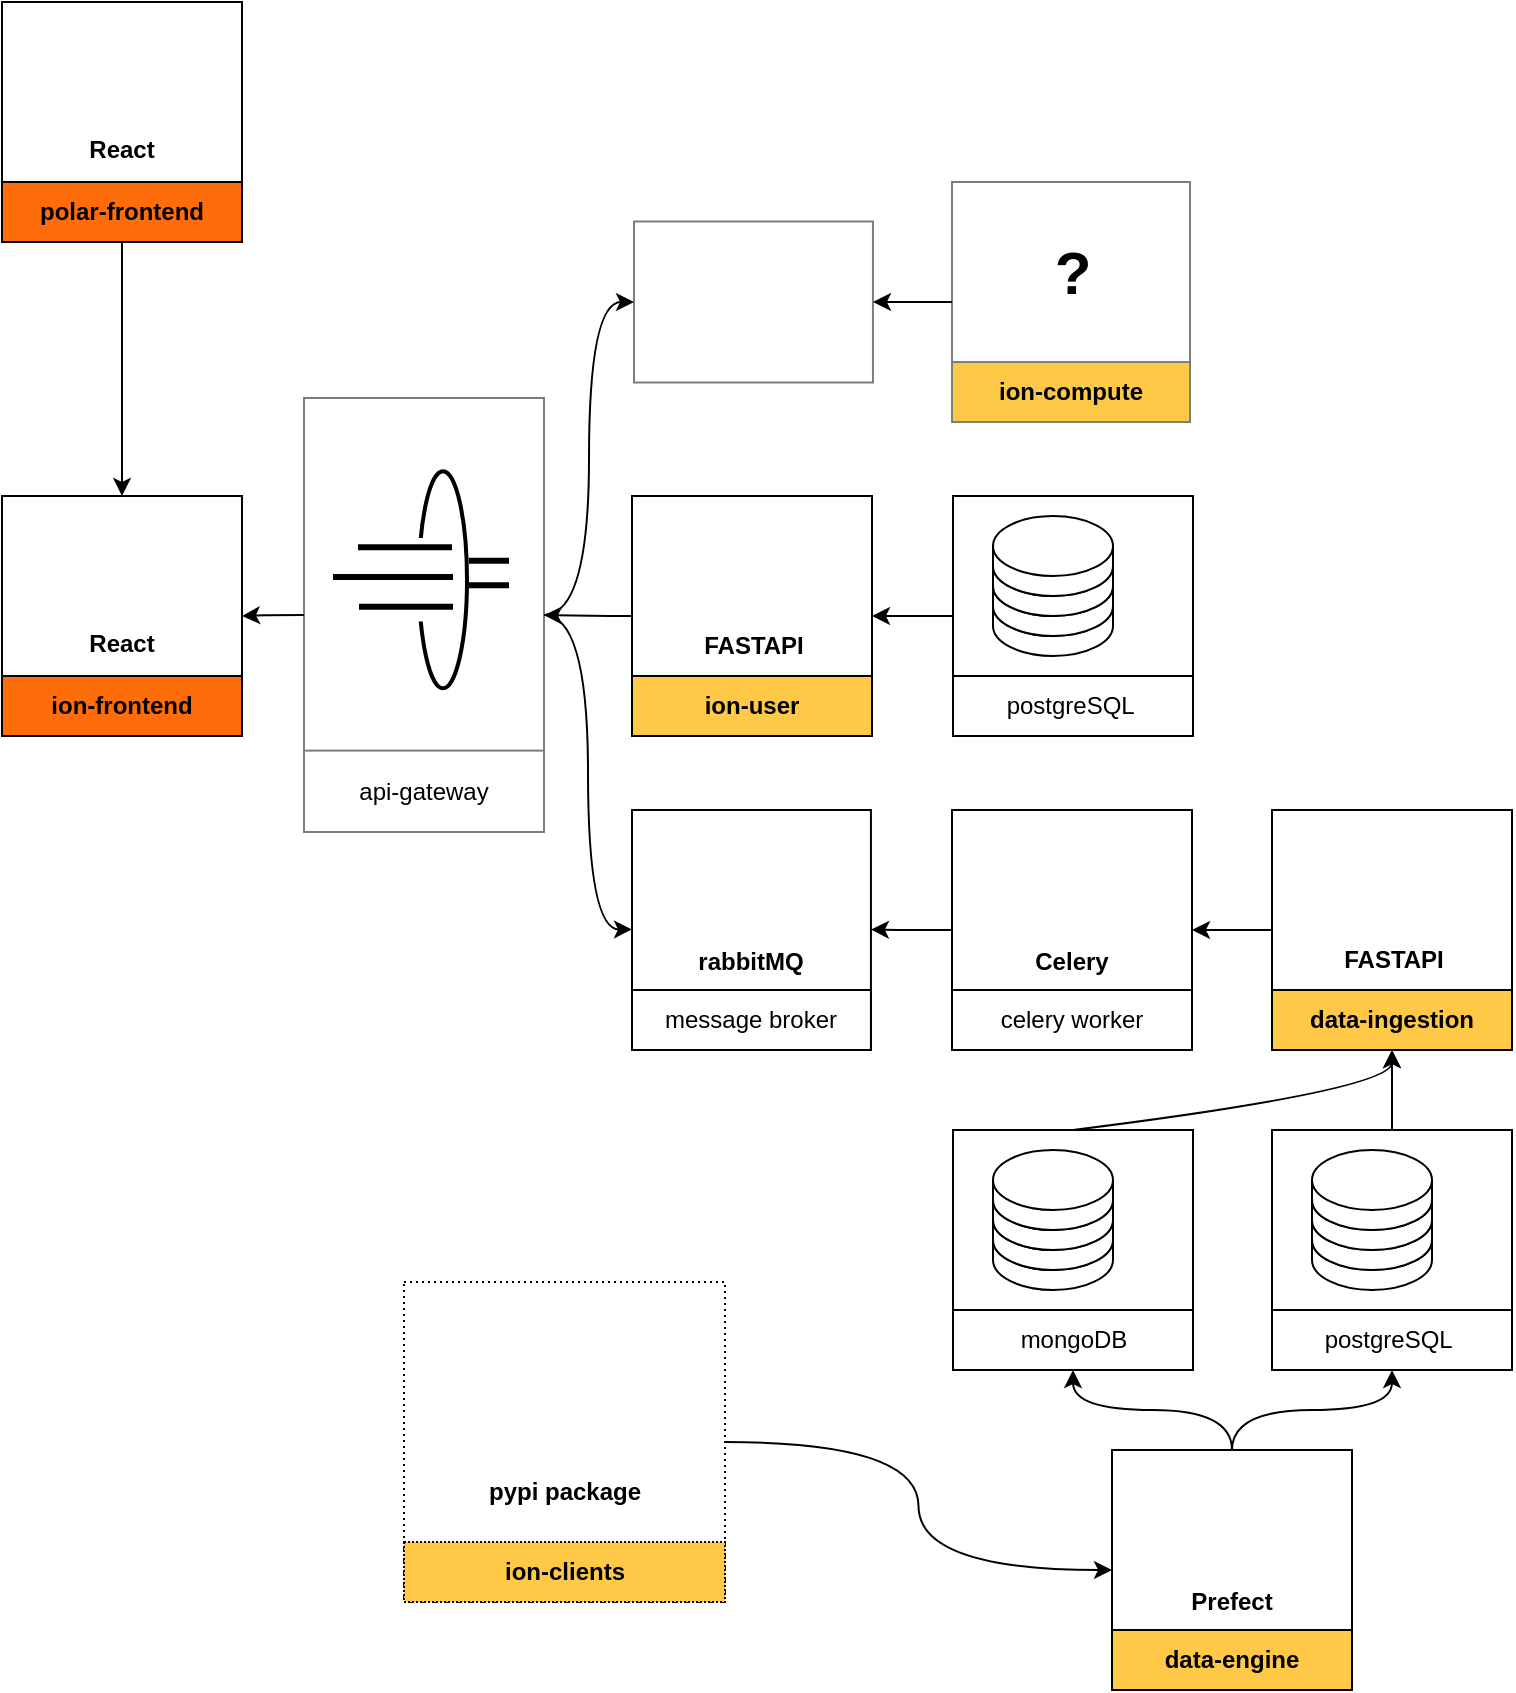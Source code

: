 <mxfile version="20.8.21" type="device"><diagram id="ExhYxQzAcuOy9JHTL2ED" name="Page-1"><mxGraphModel dx="-1572" dy="616" grid="1" gridSize="10" guides="1" tooltips="1" connect="1" arrows="1" fold="1" page="1" pageScale="1" pageWidth="827" pageHeight="1169" math="0" shadow="0"><root><mxCell id="0"/><mxCell id="1" parent="0"/><mxCell id="PHPO2o-kH9OnLnHtMdVv-3" value="" style="rounded=0;whiteSpace=wrap;html=1;strokeColor=#7D7D7D;" vertex="1" parent="1"><mxGeometry x="2835" y="229.75" width="119.48" height="80.5" as="geometry"/></mxCell><mxCell id="a53ZNoNg1YWxC0AJf83k-15" value="" style="group" parent="1" vertex="1" connectable="0"><mxGeometry x="2994.5" y="367" width="120" height="120" as="geometry"/></mxCell><mxCell id="a53ZNoNg1YWxC0AJf83k-16" value="" style="whiteSpace=wrap;html=1;aspect=fixed;strokeColor=#000000;" parent="a53ZNoNg1YWxC0AJf83k-15" vertex="1"><mxGeometry width="120" height="120" as="geometry"/></mxCell><mxCell id="a53ZNoNg1YWxC0AJf83k-17" value="" style="rounded=0;whiteSpace=wrap;html=1;strokeColor=#000000;" parent="a53ZNoNg1YWxC0AJf83k-15" vertex="1"><mxGeometry width="120" height="90" as="geometry"/></mxCell><mxCell id="a53ZNoNg1YWxC0AJf83k-18" value="" style="shape=cylinder3;whiteSpace=wrap;html=1;boundedLbl=1;backgroundOutline=1;size=15;" parent="a53ZNoNg1YWxC0AJf83k-15" vertex="1"><mxGeometry x="20" y="40" width="60" height="40" as="geometry"/></mxCell><mxCell id="a53ZNoNg1YWxC0AJf83k-19" value="" style="shape=cylinder3;whiteSpace=wrap;html=1;boundedLbl=1;backgroundOutline=1;size=15;" parent="a53ZNoNg1YWxC0AJf83k-15" vertex="1"><mxGeometry x="20" y="30" width="60" height="40" as="geometry"/></mxCell><mxCell id="a53ZNoNg1YWxC0AJf83k-20" value="" style="shape=cylinder3;whiteSpace=wrap;html=1;boundedLbl=1;backgroundOutline=1;size=15;" parent="a53ZNoNg1YWxC0AJf83k-15" vertex="1"><mxGeometry x="20" y="20" width="60" height="40" as="geometry"/></mxCell><mxCell id="a53ZNoNg1YWxC0AJf83k-21" value="" style="shape=cylinder3;whiteSpace=wrap;html=1;boundedLbl=1;backgroundOutline=1;size=15;" parent="a53ZNoNg1YWxC0AJf83k-15" vertex="1"><mxGeometry x="20" y="10" width="60" height="40" as="geometry"/></mxCell><mxCell id="a53ZNoNg1YWxC0AJf83k-22" value="" style="shape=image;verticalLabelPosition=bottom;labelBackgroundColor=default;verticalAlign=top;aspect=fixed;imageAspect=0;image=https://upload.wikimedia.org/wikipedia/commons/2/29/Postgresql_elephant.svg;" parent="a53ZNoNg1YWxC0AJf83k-15" vertex="1"><mxGeometry x="56.5" y="35" width="48.46" height="50" as="geometry"/></mxCell><mxCell id="a53ZNoNg1YWxC0AJf83k-23" value="&lt;span style=&quot;font-weight: normal;&quot;&gt;postgreSQL&amp;nbsp;&lt;/span&gt;" style="text;html=1;strokeColor=none;fillColor=none;align=center;verticalAlign=middle;whiteSpace=wrap;rounded=0;fontStyle=1" parent="a53ZNoNg1YWxC0AJf83k-15" vertex="1"><mxGeometry y="90" width="120" height="30" as="geometry"/></mxCell><mxCell id="a53ZNoNg1YWxC0AJf83k-24" value="" style="shape=image;verticalLabelPosition=bottom;labelBackgroundColor=default;verticalAlign=top;aspect=fixed;imageAspect=0;image=https://cdn.thenewstack.io/media/2014/04/homepage-docker-logo.png;" parent="a53ZNoNg1YWxC0AJf83k-15" vertex="1"><mxGeometry x="86.5" y="3" width="30.5" height="25.24" as="geometry"/></mxCell><mxCell id="-zPoC6QKQFAVpqKAOt8C-34" value="" style="group" parent="1" vertex="1" connectable="0"><mxGeometry x="2519" y="367" width="120" height="120" as="geometry"/></mxCell><mxCell id="-zPoC6QKQFAVpqKAOt8C-35" value="" style="whiteSpace=wrap;html=1;aspect=fixed;strokeColor=#000000;container=0;" parent="-zPoC6QKQFAVpqKAOt8C-34" vertex="1"><mxGeometry width="120" height="120" as="geometry"/></mxCell><mxCell id="-zPoC6QKQFAVpqKAOt8C-36" value="&lt;b&gt;React&lt;/b&gt;" style="text;html=1;strokeColor=none;fillColor=none;align=center;verticalAlign=middle;whiteSpace=wrap;rounded=0;container=0;" parent="-zPoC6QKQFAVpqKAOt8C-34" vertex="1"><mxGeometry y="59" width="120" height="30" as="geometry"/></mxCell><mxCell id="-zPoC6QKQFAVpqKAOt8C-37" value="&lt;b&gt;ion-frontend&lt;/b&gt;" style="rounded=0;whiteSpace=wrap;html=1;strokeColor=#000000;container=0;fillColor=#FF6C0A;" parent="-zPoC6QKQFAVpqKAOt8C-34" vertex="1"><mxGeometry y="90" width="120" height="30" as="geometry"/></mxCell><mxCell id="-zPoC6QKQFAVpqKAOt8C-38" value="" style="shape=image;verticalLabelPosition=bottom;labelBackgroundColor=default;verticalAlign=top;aspect=fixed;imageAspect=0;image=https://upload.wikimedia.org/wikipedia/commons/thumb/a/a7/React-icon.svg/2300px-React-icon.svg.png;container=0;" parent="-zPoC6QKQFAVpqKAOt8C-34" vertex="1"><mxGeometry x="33" y="17" width="53.02" height="46.08" as="geometry"/></mxCell><mxCell id="-zPoC6QKQFAVpqKAOt8C-39" value="" style="shape=image;verticalLabelPosition=bottom;labelBackgroundColor=default;verticalAlign=top;aspect=fixed;imageAspect=0;image=https://cdn.thenewstack.io/media/2014/04/homepage-docker-logo.png;" parent="-zPoC6QKQFAVpqKAOt8C-34" vertex="1"><mxGeometry x="86.5" y="3" width="30.5" height="25.24" as="geometry"/></mxCell><mxCell id="-zPoC6QKQFAVpqKAOt8C-40" value="" style="shape=image;verticalLabelPosition=bottom;labelBackgroundColor=default;verticalAlign=top;aspect=fixed;imageAspect=0;image=https://cdn-icons-png.flaticon.com/512/5968/5968381.png;" parent="-zPoC6QKQFAVpqKAOt8C-34" vertex="1"><mxGeometry x="3" y="3" width="26.38" height="26.38" as="geometry"/></mxCell><mxCell id="-zPoC6QKQFAVpqKAOt8C-41" value="" style="group;fontStyle=1" parent="1" vertex="1" connectable="0"><mxGeometry x="2670" y="318" width="120" height="217" as="geometry"/></mxCell><mxCell id="-zPoC6QKQFAVpqKAOt8C-42" value="" style="rounded=0;whiteSpace=wrap;html=1;strokeColor=#7D7D7D;" parent="-zPoC6QKQFAVpqKAOt8C-41" vertex="1"><mxGeometry width="120" height="217" as="geometry"/></mxCell><mxCell id="-zPoC6QKQFAVpqKAOt8C-43" value="" style="group" parent="-zPoC6QKQFAVpqKAOt8C-41" vertex="1" connectable="0"><mxGeometry x="14.5" y="36.619" width="88" height="108.5" as="geometry"/></mxCell><mxCell id="-zPoC6QKQFAVpqKAOt8C-44" value="" style="ellipse;whiteSpace=wrap;html=1;strokeColor=#000000;strokeWidth=2;" parent="-zPoC6QKQFAVpqKAOt8C-43" vertex="1"><mxGeometry x="43" width="24" height="108.5" as="geometry"/></mxCell><mxCell id="-zPoC6QKQFAVpqKAOt8C-45" value="" style="rounded=0;whiteSpace=wrap;html=1;strokeColor=#FFFFFF;" parent="-zPoC6QKQFAVpqKAOt8C-43" vertex="1"><mxGeometry x="41" y="33.906" width="10" height="40.688" as="geometry"/></mxCell><mxCell id="-zPoC6QKQFAVpqKAOt8C-46" value="" style="endArrow=none;html=1;strokeWidth=3;curved=1;" parent="-zPoC6QKQFAVpqKAOt8C-43" edge="1"><mxGeometry width="50" height="50" relative="1" as="geometry"><mxPoint x="12.5" y="37.975" as="sourcePoint"/><mxPoint x="59.5" y="37.975" as="targetPoint"/></mxGeometry></mxCell><mxCell id="-zPoC6QKQFAVpqKAOt8C-47" value="" style="endArrow=none;html=1;strokeWidth=3;curved=1;" parent="-zPoC6QKQFAVpqKAOt8C-43" edge="1"><mxGeometry width="50" height="50" relative="1" as="geometry"><mxPoint y="52.894" as="sourcePoint"/><mxPoint x="60" y="52.894" as="targetPoint"/></mxGeometry></mxCell><mxCell id="-zPoC6QKQFAVpqKAOt8C-48" value="" style="endArrow=none;html=1;strokeWidth=3;curved=1;" parent="-zPoC6QKQFAVpqKAOt8C-43" edge="1"><mxGeometry width="50" height="50" relative="1" as="geometry"><mxPoint x="13" y="67.812" as="sourcePoint"/><mxPoint x="60" y="67.812" as="targetPoint"/></mxGeometry></mxCell><mxCell id="-zPoC6QKQFAVpqKAOt8C-49" value="" style="endArrow=none;html=1;strokeWidth=3;curved=1;" parent="-zPoC6QKQFAVpqKAOt8C-43" edge="1"><mxGeometry width="50" height="50" relative="1" as="geometry"><mxPoint x="68" y="44.756" as="sourcePoint"/><mxPoint x="88" y="44.756" as="targetPoint"/></mxGeometry></mxCell><mxCell id="-zPoC6QKQFAVpqKAOt8C-50" value="" style="endArrow=none;html=1;strokeWidth=3;curved=1;" parent="-zPoC6QKQFAVpqKAOt8C-43" edge="1"><mxGeometry width="50" height="50" relative="1" as="geometry"><mxPoint x="68" y="56.962" as="sourcePoint"/><mxPoint x="88" y="56.962" as="targetPoint"/></mxGeometry></mxCell><mxCell id="-zPoC6QKQFAVpqKAOt8C-51" value="&lt;span style=&quot;font-weight: normal;&quot;&gt;api-gateway&lt;/span&gt;" style="rounded=0;whiteSpace=wrap;html=1;strokeColor=#7D7D7D;strokeWidth=1;fontStyle=1" parent="-zPoC6QKQFAVpqKAOt8C-41" vertex="1"><mxGeometry y="176.312" width="120" height="40.688" as="geometry"/></mxCell><mxCell id="-zPoC6QKQFAVpqKAOt8C-52" value="" style="group" parent="1" vertex="1" connectable="0"><mxGeometry x="3074" y="844" width="120" height="120" as="geometry"/></mxCell><mxCell id="-zPoC6QKQFAVpqKAOt8C-53" value="" style="whiteSpace=wrap;html=1;aspect=fixed;strokeColor=#000000;" parent="-zPoC6QKQFAVpqKAOt8C-52" vertex="1"><mxGeometry width="120" height="120" as="geometry"/></mxCell><mxCell id="-zPoC6QKQFAVpqKAOt8C-54" value="" style="shape=image;verticalLabelPosition=bottom;labelBackgroundColor=default;verticalAlign=top;aspect=fixed;imageAspect=0;image=https://cdn.cookielaw.org/logos/06aed6f4-2a95-4ea3-830f-8a58d00e95f3/a5bbb6a9-9eda-4337-911d-748d3ba8de00/e6a6f399-c126-472d-8dcb-721200063fe9/prefect-logo-gradient-navy.png;clipPath=inset(0% 83.33% 0% 0%);" parent="-zPoC6QKQFAVpqKAOt8C-52" vertex="1"><mxGeometry x="44.44" y="14.09" width="31.11" height="47.91" as="geometry"/></mxCell><mxCell id="-zPoC6QKQFAVpqKAOt8C-55" value="&lt;b&gt;Prefect&lt;/b&gt;" style="text;html=1;strokeColor=none;fillColor=none;align=center;verticalAlign=middle;whiteSpace=wrap;rounded=0;" parent="-zPoC6QKQFAVpqKAOt8C-52" vertex="1"><mxGeometry y="61" width="120" height="30" as="geometry"/></mxCell><mxCell id="-zPoC6QKQFAVpqKAOt8C-56" value="&lt;b&gt;data-engine&lt;/b&gt;" style="rounded=0;whiteSpace=wrap;html=1;strokeColor=#000000;fillColor=#FFC847;" parent="-zPoC6QKQFAVpqKAOt8C-52" vertex="1"><mxGeometry y="90" width="120" height="30" as="geometry"/></mxCell><mxCell id="-zPoC6QKQFAVpqKAOt8C-57" value="" style="shape=image;verticalLabelPosition=bottom;labelBackgroundColor=default;verticalAlign=top;aspect=fixed;imageAspect=0;image=https://cdn.thenewstack.io/media/2014/04/homepage-docker-logo.png;" parent="-zPoC6QKQFAVpqKAOt8C-52" vertex="1"><mxGeometry x="87.5" y="2" width="30.5" height="25.24" as="geometry"/></mxCell><mxCell id="-zPoC6QKQFAVpqKAOt8C-58" value="" style="shape=image;verticalLabelPosition=bottom;labelBackgroundColor=default;verticalAlign=top;aspect=fixed;imageAspect=0;image=https://cdn3.iconfinder.com/data/icons/logos-and-brands-adobe/512/267_Python-512.png;" parent="-zPoC6QKQFAVpqKAOt8C-52" vertex="1"><mxGeometry x="3" y="3" width="30" height="30" as="geometry"/></mxCell><mxCell id="-zPoC6QKQFAVpqKAOt8C-83" value="" style="group;fillColor=#CAAEF5;fontColor=#333333;strokeColor=#666666;" parent="1" vertex="1" connectable="0"><mxGeometry x="2994" y="524" width="120" height="120" as="geometry"/></mxCell><mxCell id="-zPoC6QKQFAVpqKAOt8C-84" value="" style="whiteSpace=wrap;html=1;aspect=fixed;strokeColor=#000000;" parent="-zPoC6QKQFAVpqKAOt8C-83" vertex="1"><mxGeometry width="120" height="120" as="geometry"/></mxCell><mxCell id="-zPoC6QKQFAVpqKAOt8C-85" value="&lt;b&gt;Celery&lt;/b&gt;" style="text;html=1;strokeColor=none;fillColor=none;align=center;verticalAlign=middle;whiteSpace=wrap;rounded=0;" parent="-zPoC6QKQFAVpqKAOt8C-83" vertex="1"><mxGeometry y="61" width="120" height="30" as="geometry"/></mxCell><mxCell id="-zPoC6QKQFAVpqKAOt8C-86" value="celery worker" style="rounded=0;whiteSpace=wrap;html=1;strokeColor=#000000;" parent="-zPoC6QKQFAVpqKAOt8C-83" vertex="1"><mxGeometry y="90" width="120" height="30" as="geometry"/></mxCell><mxCell id="-zPoC6QKQFAVpqKAOt8C-87" value="" style="shape=image;verticalLabelPosition=bottom;labelBackgroundColor=default;verticalAlign=top;aspect=fixed;imageAspect=0;image=https://upload.wikimedia.org/wikipedia/commons/1/19/Celery_logo.png;" parent="-zPoC6QKQFAVpqKAOt8C-83" vertex="1"><mxGeometry x="20" width="80" height="80" as="geometry"/></mxCell><mxCell id="-zPoC6QKQFAVpqKAOt8C-105" value="" style="group" parent="1" vertex="1" connectable="0"><mxGeometry x="2834" y="524" width="119.467" height="120" as="geometry"/></mxCell><mxCell id="-zPoC6QKQFAVpqKAOt8C-99" value="" style="whiteSpace=wrap;html=1;aspect=fixed;strokeColor=#000000;" parent="-zPoC6QKQFAVpqKAOt8C-105" vertex="1"><mxGeometry width="119.467" height="119.467" as="geometry"/></mxCell><mxCell id="-zPoC6QKQFAVpqKAOt8C-100" value="&lt;b&gt;rabbitMQ&lt;/b&gt;" style="text;html=1;strokeColor=none;fillColor=none;align=center;verticalAlign=middle;whiteSpace=wrap;rounded=0;" parent="-zPoC6QKQFAVpqKAOt8C-105" vertex="1"><mxGeometry y="61" width="119.467" height="30" as="geometry"/></mxCell><mxCell id="-zPoC6QKQFAVpqKAOt8C-101" value="message broker" style="rounded=0;whiteSpace=wrap;html=1;strokeColor=#000000;" parent="-zPoC6QKQFAVpqKAOt8C-105" vertex="1"><mxGeometry y="90" width="119.467" height="30" as="geometry"/></mxCell><mxCell id="-zPoC6QKQFAVpqKAOt8C-102" value="" style="shape=image;verticalLabelPosition=bottom;labelBackgroundColor=default;verticalAlign=top;aspect=fixed;imageAspect=0;image=https://cdn.thenewstack.io/media/2014/04/homepage-docker-logo.png;" parent="-zPoC6QKQFAVpqKAOt8C-105" vertex="1"><mxGeometry x="87.111" y="2" width="30.364" height="25.128" as="geometry"/></mxCell><mxCell id="-zPoC6QKQFAVpqKAOt8C-103" value="" style="shape=image;verticalLabelPosition=bottom;labelBackgroundColor=default;verticalAlign=top;aspect=fixed;imageAspect=0;image=https://cdn.freebiesupply.com/logos/large/2x/rabbitmq-logo-png-transparent.png;" parent="-zPoC6QKQFAVpqKAOt8C-105" vertex="1"><mxGeometry x="42.062" y="23.4" width="35.342" height="37.433" as="geometry"/></mxCell><mxCell id="-zPoC6QKQFAVpqKAOt8C-115" value="" style="group" parent="1" vertex="1" connectable="0"><mxGeometry x="3154" y="524" width="121" height="120" as="geometry"/></mxCell><mxCell id="-zPoC6QKQFAVpqKAOt8C-109" value="" style="whiteSpace=wrap;html=1;aspect=fixed;strokeColor=#000000;fontSize=30;fillColor=#FFFFFF;" parent="-zPoC6QKQFAVpqKAOt8C-115" vertex="1"><mxGeometry width="120" height="120" as="geometry"/></mxCell><mxCell id="-zPoC6QKQFAVpqKAOt8C-110" value="&lt;b&gt;FASTAPI&lt;/b&gt;" style="text;html=1;strokeColor=none;fillColor=none;align=center;verticalAlign=middle;whiteSpace=wrap;rounded=0;container=0;" parent="-zPoC6QKQFAVpqKAOt8C-115" vertex="1"><mxGeometry x="1" y="60" width="120" height="30" as="geometry"/></mxCell><mxCell id="-zPoC6QKQFAVpqKAOt8C-111" value="&lt;b&gt;data-ingestion&lt;/b&gt;" style="rounded=0;whiteSpace=wrap;html=1;strokeColor=#000000;container=0;fillColor=#FFC847;" parent="-zPoC6QKQFAVpqKAOt8C-115" vertex="1"><mxGeometry y="90" width="120" height="30" as="geometry"/></mxCell><mxCell id="-zPoC6QKQFAVpqKAOt8C-112" value="" style="shape=image;verticalLabelPosition=bottom;labelBackgroundColor=default;verticalAlign=top;aspect=fixed;imageAspect=0;image=https://pbs.twimg.com/profile_images/1417542931209199621/fWMEIB5j_400x400.jpg;" parent="-zPoC6QKQFAVpqKAOt8C-115" vertex="1"><mxGeometry x="36" y="10" width="50" height="50" as="geometry"/></mxCell><mxCell id="-zPoC6QKQFAVpqKAOt8C-113" value="" style="shape=image;verticalLabelPosition=bottom;labelBackgroundColor=default;verticalAlign=top;aspect=fixed;imageAspect=0;image=https://cdn.thenewstack.io/media/2014/04/homepage-docker-logo.png;" parent="-zPoC6QKQFAVpqKAOt8C-115" vertex="1"><mxGeometry x="87.5" y="3" width="30.5" height="25.24" as="geometry"/></mxCell><mxCell id="-zPoC6QKQFAVpqKAOt8C-114" value="" style="shape=image;verticalLabelPosition=bottom;labelBackgroundColor=default;verticalAlign=top;aspect=fixed;imageAspect=0;image=https://cdn3.iconfinder.com/data/icons/logos-and-brands-adobe/512/267_Python-512.png;" parent="-zPoC6QKQFAVpqKAOt8C-115" vertex="1"><mxGeometry x="3" y="3" width="30" height="30" as="geometry"/></mxCell><mxCell id="-zPoC6QKQFAVpqKAOt8C-117" value="" style="group" parent="1" vertex="1" connectable="0"><mxGeometry x="2834" y="367" width="121" height="120" as="geometry"/></mxCell><mxCell id="-zPoC6QKQFAVpqKAOt8C-118" value="" style="whiteSpace=wrap;html=1;aspect=fixed;strokeColor=#000000;fontSize=30;fillColor=#FFFFFF;" parent="-zPoC6QKQFAVpqKAOt8C-117" vertex="1"><mxGeometry width="120" height="120" as="geometry"/></mxCell><mxCell id="-zPoC6QKQFAVpqKAOt8C-119" value="&lt;b&gt;FASTAPI&lt;/b&gt;" style="text;html=1;strokeColor=none;fillColor=none;align=center;verticalAlign=middle;whiteSpace=wrap;rounded=0;container=0;" parent="-zPoC6QKQFAVpqKAOt8C-117" vertex="1"><mxGeometry x="1" y="60" width="120" height="30" as="geometry"/></mxCell><mxCell id="-zPoC6QKQFAVpqKAOt8C-120" value="&lt;b&gt;ion-user&lt;/b&gt;" style="rounded=0;whiteSpace=wrap;html=1;strokeColor=#000000;container=0;fillColor=#FFC847;" parent="-zPoC6QKQFAVpqKAOt8C-117" vertex="1"><mxGeometry y="90" width="120" height="30" as="geometry"/></mxCell><mxCell id="-zPoC6QKQFAVpqKAOt8C-121" value="" style="shape=image;verticalLabelPosition=bottom;labelBackgroundColor=default;verticalAlign=top;aspect=fixed;imageAspect=0;image=https://pbs.twimg.com/profile_images/1417542931209199621/fWMEIB5j_400x400.jpg;" parent="-zPoC6QKQFAVpqKAOt8C-117" vertex="1"><mxGeometry x="36" y="10" width="50" height="50" as="geometry"/></mxCell><mxCell id="-zPoC6QKQFAVpqKAOt8C-122" value="" style="shape=image;verticalLabelPosition=bottom;labelBackgroundColor=default;verticalAlign=top;aspect=fixed;imageAspect=0;image=https://cdn.thenewstack.io/media/2014/04/homepage-docker-logo.png;" parent="-zPoC6QKQFAVpqKAOt8C-117" vertex="1"><mxGeometry x="87.5" y="3" width="30.5" height="25.24" as="geometry"/></mxCell><mxCell id="-zPoC6QKQFAVpqKAOt8C-123" value="" style="shape=image;verticalLabelPosition=bottom;labelBackgroundColor=default;verticalAlign=top;aspect=fixed;imageAspect=0;image=https://cdn3.iconfinder.com/data/icons/logos-and-brands-adobe/512/267_Python-512.png;" parent="-zPoC6QKQFAVpqKAOt8C-117" vertex="1"><mxGeometry x="3" y="3" width="30" height="30" as="geometry"/></mxCell><mxCell id="-zPoC6QKQFAVpqKAOt8C-124" value="" style="group" parent="1" vertex="1" connectable="0"><mxGeometry x="2994" y="210" width="119" height="120" as="geometry"/></mxCell><mxCell id="-zPoC6QKQFAVpqKAOt8C-125" value="" style="rounded=0;whiteSpace=wrap;html=1;fontStyle=1;strokeColor=#7D7D7D;" parent="-zPoC6QKQFAVpqKAOt8C-124" vertex="1"><mxGeometry width="119" height="120" as="geometry"/></mxCell><mxCell id="-zPoC6QKQFAVpqKAOt8C-126" value="ion-compute" style="rounded=0;whiteSpace=wrap;html=1;fontStyle=1;strokeColor=#7D7D7D;fillColor=#FFC847;" parent="-zPoC6QKQFAVpqKAOt8C-124" vertex="1"><mxGeometry y="90" width="119" height="30" as="geometry"/></mxCell><mxCell id="-zPoC6QKQFAVpqKAOt8C-127" value="&lt;b&gt;&lt;font style=&quot;font-size: 30px;&quot;&gt;?&lt;/font&gt;&lt;/b&gt;" style="text;html=1;strokeColor=none;fillColor=none;align=center;verticalAlign=middle;whiteSpace=wrap;rounded=0;dashed=1;dashPattern=1 1;" parent="-zPoC6QKQFAVpqKAOt8C-124" vertex="1"><mxGeometry x="29.5" y="30" width="60.5" height="30" as="geometry"/></mxCell><mxCell id="-zPoC6QKQFAVpqKAOt8C-128" value="" style="shape=image;verticalLabelPosition=bottom;labelBackgroundColor=default;verticalAlign=top;aspect=fixed;imageAspect=0;image=https://upload.wikimedia.org/wikipedia/commons/thumb/d/d5/Rust_programming_language_black_logo.svg/1200px-Rust_programming_language_black_logo.svg.png;" parent="-zPoC6QKQFAVpqKAOt8C-124" vertex="1"><mxGeometry x="4.5" y="4" width="29" height="29" as="geometry"/></mxCell><mxCell id="-zPoC6QKQFAVpqKAOt8C-139" value="" style="group" parent="1" vertex="1" connectable="0"><mxGeometry x="2720" y="760" width="160.5" height="160" as="geometry"/></mxCell><mxCell id="-zPoC6QKQFAVpqKAOt8C-140" value="" style="rounded=0;whiteSpace=wrap;html=1;dashed=1;dashPattern=1 2;" parent="-zPoC6QKQFAVpqKAOt8C-139" vertex="1"><mxGeometry width="160.5" height="160" as="geometry"/></mxCell><mxCell id="-zPoC6QKQFAVpqKAOt8C-141" value="" style="shape=image;verticalLabelPosition=bottom;labelBackgroundColor=default;verticalAlign=top;aspect=fixed;imageAspect=0;image=https://tl360.b-cdn.net/wp-content/uploads/2022/11/PyPI-Packages-696x365.jpg;clipPath=inset(18.15% 33.33% 18.15% 33.33%);" parent="-zPoC6QKQFAVpqKAOt8C-139" vertex="1"><mxGeometry x="45.25" y="20" width="70" height="70" as="geometry"/></mxCell><mxCell id="-zPoC6QKQFAVpqKAOt8C-142" value="ion-clients" style="rounded=0;whiteSpace=wrap;html=1;fontStyle=1;dashed=1;dashPattern=1 1;fillColor=#FFC847;" parent="-zPoC6QKQFAVpqKAOt8C-139" vertex="1"><mxGeometry y="130" width="160.5" height="30" as="geometry"/></mxCell><mxCell id="-zPoC6QKQFAVpqKAOt8C-143" value="pypi package" style="text;html=1;strokeColor=none;fillColor=none;align=center;verticalAlign=middle;whiteSpace=wrap;rounded=0;fontStyle=1" parent="-zPoC6QKQFAVpqKAOt8C-139" vertex="1"><mxGeometry y="90" width="160.5" height="30" as="geometry"/></mxCell><mxCell id="-zPoC6QKQFAVpqKAOt8C-144" value="" style="shape=image;verticalLabelPosition=bottom;labelBackgroundColor=default;verticalAlign=top;aspect=fixed;imageAspect=0;image=https://cdn3.iconfinder.com/data/icons/logos-and-brands-adobe/512/267_Python-512.png;" parent="-zPoC6QKQFAVpqKAOt8C-139" vertex="1"><mxGeometry x="3" y="2" width="30" height="30" as="geometry"/></mxCell><mxCell id="-zPoC6QKQFAVpqKAOt8C-24" value="" style="group" parent="1" vertex="1" connectable="0"><mxGeometry x="3154" y="684" width="120" height="120" as="geometry"/></mxCell><mxCell id="-zPoC6QKQFAVpqKAOt8C-25" value="" style="whiteSpace=wrap;html=1;aspect=fixed;strokeColor=#000000;" parent="-zPoC6QKQFAVpqKAOt8C-24" vertex="1"><mxGeometry width="120" height="120" as="geometry"/></mxCell><mxCell id="-zPoC6QKQFAVpqKAOt8C-26" value="" style="rounded=0;whiteSpace=wrap;html=1;strokeColor=#000000;" parent="-zPoC6QKQFAVpqKAOt8C-24" vertex="1"><mxGeometry width="120" height="90" as="geometry"/></mxCell><mxCell id="-zPoC6QKQFAVpqKAOt8C-27" value="" style="shape=cylinder3;whiteSpace=wrap;html=1;boundedLbl=1;backgroundOutline=1;size=15;" parent="-zPoC6QKQFAVpqKAOt8C-24" vertex="1"><mxGeometry x="20" y="40" width="60" height="40" as="geometry"/></mxCell><mxCell id="-zPoC6QKQFAVpqKAOt8C-28" value="" style="shape=cylinder3;whiteSpace=wrap;html=1;boundedLbl=1;backgroundOutline=1;size=15;" parent="-zPoC6QKQFAVpqKAOt8C-24" vertex="1"><mxGeometry x="20" y="30" width="60" height="40" as="geometry"/></mxCell><mxCell id="-zPoC6QKQFAVpqKAOt8C-29" value="" style="shape=cylinder3;whiteSpace=wrap;html=1;boundedLbl=1;backgroundOutline=1;size=15;" parent="-zPoC6QKQFAVpqKAOt8C-24" vertex="1"><mxGeometry x="20" y="20" width="60" height="40" as="geometry"/></mxCell><mxCell id="-zPoC6QKQFAVpqKAOt8C-30" value="" style="shape=cylinder3;whiteSpace=wrap;html=1;boundedLbl=1;backgroundOutline=1;size=15;" parent="-zPoC6QKQFAVpqKAOt8C-24" vertex="1"><mxGeometry x="20" y="10" width="60" height="40" as="geometry"/></mxCell><mxCell id="-zPoC6QKQFAVpqKAOt8C-31" value="" style="shape=image;verticalLabelPosition=bottom;labelBackgroundColor=default;verticalAlign=top;aspect=fixed;imageAspect=0;image=https://upload.wikimedia.org/wikipedia/commons/2/29/Postgresql_elephant.svg;" parent="-zPoC6QKQFAVpqKAOt8C-24" vertex="1"><mxGeometry x="56.5" y="35" width="48.46" height="50" as="geometry"/></mxCell><mxCell id="-zPoC6QKQFAVpqKAOt8C-32" value="&lt;span style=&quot;font-weight: normal;&quot;&gt;postgreSQL&amp;nbsp;&lt;/span&gt;" style="text;html=1;strokeColor=none;fillColor=none;align=center;verticalAlign=middle;whiteSpace=wrap;rounded=0;fontStyle=1" parent="-zPoC6QKQFAVpqKAOt8C-24" vertex="1"><mxGeometry y="90" width="120" height="30" as="geometry"/></mxCell><mxCell id="-zPoC6QKQFAVpqKAOt8C-33" value="" style="shape=image;verticalLabelPosition=bottom;labelBackgroundColor=default;verticalAlign=top;aspect=fixed;imageAspect=0;image=https://cdn.thenewstack.io/media/2014/04/homepage-docker-logo.png;" parent="-zPoC6QKQFAVpqKAOt8C-24" vertex="1"><mxGeometry x="86.5" y="3" width="30.5" height="25.24" as="geometry"/></mxCell><mxCell id="-zPoC6QKQFAVpqKAOt8C-129" value="" style="group;fontStyle=1" parent="1" vertex="1" connectable="0"><mxGeometry x="2994.5" y="684" width="120" height="120" as="geometry"/></mxCell><mxCell id="-zPoC6QKQFAVpqKAOt8C-130" value="" style="whiteSpace=wrap;html=1;aspect=fixed;strokeColor=#000000;" parent="-zPoC6QKQFAVpqKAOt8C-129" vertex="1"><mxGeometry width="120" height="120" as="geometry"/></mxCell><mxCell id="-zPoC6QKQFAVpqKAOt8C-131" value="" style="rounded=0;whiteSpace=wrap;html=1;strokeColor=#000000;" parent="-zPoC6QKQFAVpqKAOt8C-129" vertex="1"><mxGeometry width="120" height="90" as="geometry"/></mxCell><mxCell id="-zPoC6QKQFAVpqKAOt8C-132" value="" style="shape=cylinder3;whiteSpace=wrap;html=1;boundedLbl=1;backgroundOutline=1;size=15;" parent="-zPoC6QKQFAVpqKAOt8C-129" vertex="1"><mxGeometry x="20" y="40" width="60" height="40" as="geometry"/></mxCell><mxCell id="-zPoC6QKQFAVpqKAOt8C-133" value="" style="shape=cylinder3;whiteSpace=wrap;html=1;boundedLbl=1;backgroundOutline=1;size=15;" parent="-zPoC6QKQFAVpqKAOt8C-129" vertex="1"><mxGeometry x="20" y="30" width="60" height="40" as="geometry"/></mxCell><mxCell id="-zPoC6QKQFAVpqKAOt8C-134" value="" style="shape=cylinder3;whiteSpace=wrap;html=1;boundedLbl=1;backgroundOutline=1;size=15;" parent="-zPoC6QKQFAVpqKAOt8C-129" vertex="1"><mxGeometry x="20" y="20" width="60" height="40" as="geometry"/></mxCell><mxCell id="-zPoC6QKQFAVpqKAOt8C-135" value="" style="shape=cylinder3;whiteSpace=wrap;html=1;boundedLbl=1;backgroundOutline=1;size=15;" parent="-zPoC6QKQFAVpqKAOt8C-129" vertex="1"><mxGeometry x="20" y="10" width="60" height="40" as="geometry"/></mxCell><mxCell id="-zPoC6QKQFAVpqKAOt8C-136" value="&lt;span style=&quot;font-weight: normal;&quot;&gt;mongoDB&lt;/span&gt;" style="text;html=1;strokeColor=none;fillColor=none;align=center;verticalAlign=middle;whiteSpace=wrap;rounded=0;fontStyle=1" parent="-zPoC6QKQFAVpqKAOt8C-129" vertex="1"><mxGeometry y="90" width="120" height="30" as="geometry"/></mxCell><mxCell id="-zPoC6QKQFAVpqKAOt8C-137" value="" style="shape=image;verticalLabelPosition=bottom;labelBackgroundColor=default;verticalAlign=top;aspect=fixed;imageAspect=0;image=https://cdn.thenewstack.io/media/2014/04/homepage-docker-logo.png;" parent="-zPoC6QKQFAVpqKAOt8C-129" vertex="1"><mxGeometry x="86.5" y="3" width="30.5" height="25.24" as="geometry"/></mxCell><mxCell id="-zPoC6QKQFAVpqKAOt8C-138" value="" style="shape=image;verticalLabelPosition=bottom;labelBackgroundColor=default;verticalAlign=top;aspect=fixed;imageAspect=0;image=https://miro.medium.com/max/512/1*doAg1_fMQKWFoub-6gwUiQ.png;clipPath=inset(0.33% 33.33% 22.33% 33.33%);" parent="-zPoC6QKQFAVpqKAOt8C-129" vertex="1"><mxGeometry x="69" y="28.24" width="25.86" height="60" as="geometry"/></mxCell><mxCell id="OmosYfTVODoG8E0LfseY-11" value="" style="endArrow=classic;html=1;curved=1;entryX=0.5;entryY=1;entryDx=0;entryDy=0;exitX=0.5;exitY=0;exitDx=0;exitDy=0;" parent="1" source="-zPoC6QKQFAVpqKAOt8C-131" target="-zPoC6QKQFAVpqKAOt8C-111" edge="1"><mxGeometry width="50" height="50" relative="1" as="geometry"><mxPoint x="2974" y="794" as="sourcePoint"/><mxPoint x="3024" y="744" as="targetPoint"/><Array as="points"><mxPoint x="3214" y="664"/></Array></mxGeometry></mxCell><mxCell id="OmosYfTVODoG8E0LfseY-13" style="edgeStyle=orthogonalEdgeStyle;curved=1;orthogonalLoop=1;jettySize=auto;html=1;exitX=0.5;exitY=0;exitDx=0;exitDy=0;entryX=0.5;entryY=1;entryDx=0;entryDy=0;" parent="1" source="-zPoC6QKQFAVpqKAOt8C-26" target="-zPoC6QKQFAVpqKAOt8C-111" edge="1"><mxGeometry relative="1" as="geometry"/></mxCell><mxCell id="OmosYfTVODoG8E0LfseY-14" style="edgeStyle=orthogonalEdgeStyle;curved=1;orthogonalLoop=1;jettySize=auto;html=1;exitX=0.5;exitY=0;exitDx=0;exitDy=0;entryX=0.5;entryY=1;entryDx=0;entryDy=0;" parent="1" source="-zPoC6QKQFAVpqKAOt8C-53" target="-zPoC6QKQFAVpqKAOt8C-32" edge="1"><mxGeometry relative="1" as="geometry"/></mxCell><mxCell id="OmosYfTVODoG8E0LfseY-15" style="edgeStyle=orthogonalEdgeStyle;curved=1;orthogonalLoop=1;jettySize=auto;html=1;exitX=0.5;exitY=0;exitDx=0;exitDy=0;entryX=0.5;entryY=1;entryDx=0;entryDy=0;" parent="1" source="-zPoC6QKQFAVpqKAOt8C-53" target="-zPoC6QKQFAVpqKAOt8C-136" edge="1"><mxGeometry relative="1" as="geometry"/></mxCell><mxCell id="OmosYfTVODoG8E0LfseY-16" style="edgeStyle=orthogonalEdgeStyle;curved=1;orthogonalLoop=1;jettySize=auto;html=1;exitX=0;exitY=0.5;exitDx=0;exitDy=0;entryX=1;entryY=0.5;entryDx=0;entryDy=0;" parent="1" source="-zPoC6QKQFAVpqKAOt8C-109" target="-zPoC6QKQFAVpqKAOt8C-84" edge="1"><mxGeometry relative="1" as="geometry"/></mxCell><mxCell id="OmosYfTVODoG8E0LfseY-19" style="edgeStyle=orthogonalEdgeStyle;curved=1;orthogonalLoop=1;jettySize=auto;html=1;" parent="1" source="-zPoC6QKQFAVpqKAOt8C-84" target="-zPoC6QKQFAVpqKAOt8C-99" edge="1"><mxGeometry relative="1" as="geometry"/></mxCell><mxCell id="OmosYfTVODoG8E0LfseY-20" value="" style="edgeStyle=orthogonalEdgeStyle;curved=1;orthogonalLoop=1;jettySize=auto;html=1;" parent="1" source="-zPoC6QKQFAVpqKAOt8C-42" target="-zPoC6QKQFAVpqKAOt8C-35" edge="1"><mxGeometry relative="1" as="geometry"/></mxCell><mxCell id="OmosYfTVODoG8E0LfseY-22" style="edgeStyle=orthogonalEdgeStyle;curved=1;orthogonalLoop=1;jettySize=auto;html=1;entryX=1;entryY=0.5;entryDx=0;entryDy=0;" parent="1" source="-zPoC6QKQFAVpqKAOt8C-118" target="-zPoC6QKQFAVpqKAOt8C-42" edge="1"><mxGeometry relative="1" as="geometry"/></mxCell><mxCell id="OmosYfTVODoG8E0LfseY-24" value="" style="endArrow=classic;html=1;curved=1;entryX=1;entryY=0.5;entryDx=0;entryDy=0;exitX=-0.001;exitY=0.667;exitDx=0;exitDy=0;exitPerimeter=0;" parent="1" source="a53ZNoNg1YWxC0AJf83k-17" target="-zPoC6QKQFAVpqKAOt8C-118" edge="1"><mxGeometry width="50" height="50" relative="1" as="geometry"><mxPoint x="2994" y="314" as="sourcePoint"/><mxPoint x="2934" y="534" as="targetPoint"/></mxGeometry></mxCell><mxCell id="OmosYfTVODoG8E0LfseY-25" style="edgeStyle=orthogonalEdgeStyle;curved=1;orthogonalLoop=1;jettySize=auto;html=1;exitX=1;exitY=0.5;exitDx=0;exitDy=0;entryX=0;entryY=0.5;entryDx=0;entryDy=0;" parent="1" source="-zPoC6QKQFAVpqKAOt8C-42" target="-zPoC6QKQFAVpqKAOt8C-99" edge="1"><mxGeometry relative="1" as="geometry"/></mxCell><mxCell id="uj80zUFOL1TgEEegZI_c-1" value="" style="group" parent="1" vertex="1" connectable="0"><mxGeometry x="2519" y="120" width="120" height="120" as="geometry"/></mxCell><mxCell id="uj80zUFOL1TgEEegZI_c-2" value="" style="whiteSpace=wrap;html=1;aspect=fixed;strokeColor=#000000;container=0;" parent="uj80zUFOL1TgEEegZI_c-1" vertex="1"><mxGeometry width="120" height="120" as="geometry"/></mxCell><mxCell id="uj80zUFOL1TgEEegZI_c-3" value="&lt;b&gt;React&lt;/b&gt;" style="text;html=1;strokeColor=none;fillColor=none;align=center;verticalAlign=middle;whiteSpace=wrap;rounded=0;container=0;" parent="uj80zUFOL1TgEEegZI_c-1" vertex="1"><mxGeometry y="59" width="120" height="30" as="geometry"/></mxCell><mxCell id="uj80zUFOL1TgEEegZI_c-4" value="&lt;b&gt;polar-frontend&lt;/b&gt;" style="rounded=0;whiteSpace=wrap;html=1;strokeColor=#000000;container=0;fillColor=#FF6C0A;" parent="uj80zUFOL1TgEEegZI_c-1" vertex="1"><mxGeometry y="90" width="120" height="30" as="geometry"/></mxCell><mxCell id="uj80zUFOL1TgEEegZI_c-5" value="" style="shape=image;verticalLabelPosition=bottom;labelBackgroundColor=default;verticalAlign=top;aspect=fixed;imageAspect=0;image=https://upload.wikimedia.org/wikipedia/commons/thumb/a/a7/React-icon.svg/2300px-React-icon.svg.png;container=0;" parent="uj80zUFOL1TgEEegZI_c-1" vertex="1"><mxGeometry x="33" y="17" width="53.02" height="46.08" as="geometry"/></mxCell><mxCell id="uj80zUFOL1TgEEegZI_c-6" value="" style="shape=image;verticalLabelPosition=bottom;labelBackgroundColor=default;verticalAlign=top;aspect=fixed;imageAspect=0;image=https://cdn.thenewstack.io/media/2014/04/homepage-docker-logo.png;" parent="uj80zUFOL1TgEEegZI_c-1" vertex="1"><mxGeometry x="86.5" y="3" width="30.5" height="25.24" as="geometry"/></mxCell><mxCell id="uj80zUFOL1TgEEegZI_c-7" value="" style="shape=image;verticalLabelPosition=bottom;labelBackgroundColor=default;verticalAlign=top;aspect=fixed;imageAspect=0;image=https://cdn-icons-png.flaticon.com/512/5968/5968381.png;" parent="uj80zUFOL1TgEEegZI_c-1" vertex="1"><mxGeometry x="3" y="3" width="26.38" height="26.38" as="geometry"/></mxCell><mxCell id="uj80zUFOL1TgEEegZI_c-8" style="edgeStyle=orthogonalEdgeStyle;rounded=0;orthogonalLoop=1;jettySize=auto;html=1;exitX=0.5;exitY=1;exitDx=0;exitDy=0;" parent="1" source="uj80zUFOL1TgEEegZI_c-4" target="-zPoC6QKQFAVpqKAOt8C-35" edge="1"><mxGeometry relative="1" as="geometry"/></mxCell><mxCell id="uj80zUFOL1TgEEegZI_c-10" style="edgeStyle=orthogonalEdgeStyle;curved=1;orthogonalLoop=1;jettySize=auto;html=1;exitX=1;exitY=0.5;exitDx=0;exitDy=0;" parent="1" source="-zPoC6QKQFAVpqKAOt8C-140" target="-zPoC6QKQFAVpqKAOt8C-53" edge="1"><mxGeometry relative="1" as="geometry"/></mxCell><mxCell id="PHPO2o-kH9OnLnHtMdVv-1" value="" style="shape=image;verticalLabelPosition=bottom;labelBackgroundColor=default;verticalAlign=top;aspect=fixed;imageAspect=0;image=https://hub.meltano.com/assets/logos/extractors/kafka.png;" vertex="1" parent="1"><mxGeometry x="2844" y="243.5" width="100.95" height="53" as="geometry"/></mxCell><mxCell id="PHPO2o-kH9OnLnHtMdVv-5" value="" style="edgeStyle=orthogonalEdgeStyle;rounded=0;orthogonalLoop=1;jettySize=auto;html=1;entryX=1;entryY=0.5;entryDx=0;entryDy=0;" edge="1" parent="1" source="-zPoC6QKQFAVpqKAOt8C-125" target="PHPO2o-kH9OnLnHtMdVv-3"><mxGeometry relative="1" as="geometry"/></mxCell><mxCell id="PHPO2o-kH9OnLnHtMdVv-6" style="edgeStyle=orthogonalEdgeStyle;curved=1;orthogonalLoop=1;jettySize=auto;html=1;entryX=0;entryY=0.5;entryDx=0;entryDy=0;exitX=1;exitY=0.5;exitDx=0;exitDy=0;" edge="1" parent="1" source="-zPoC6QKQFAVpqKAOt8C-42" target="PHPO2o-kH9OnLnHtMdVv-3"><mxGeometry relative="1" as="geometry"><mxPoint x="2790" y="420" as="sourcePoint"/><mxPoint x="2844" y="594" as="targetPoint"/></mxGeometry></mxCell></root></mxGraphModel></diagram></mxfile>